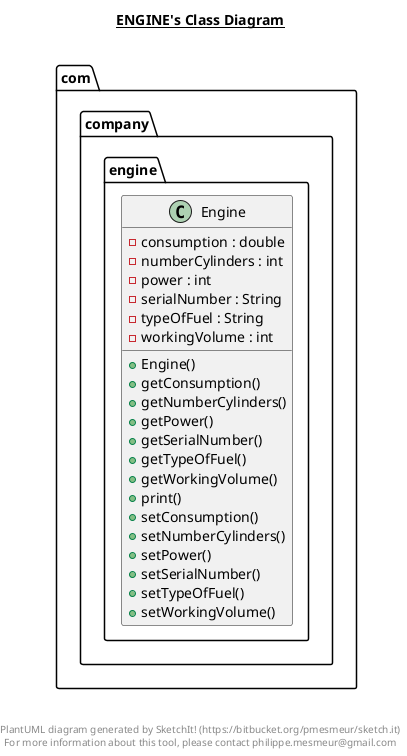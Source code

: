 @startuml

title __ENGINE's Class Diagram__\n

  namespace com.company {
    namespace engine {
      class com.company.engine.Engine {
          - consumption : double
          - numberCylinders : int
          - power : int
          - serialNumber : String
          - typeOfFuel : String
          - workingVolume : int
          + Engine()
          + getConsumption()
          + getNumberCylinders()
          + getPower()
          + getSerialNumber()
          + getTypeOfFuel()
          + getWorkingVolume()
          + print()
          + setConsumption()
          + setNumberCylinders()
          + setPower()
          + setSerialNumber()
          + setTypeOfFuel()
          + setWorkingVolume()
      }
    }
  }
  



right footer


PlantUML diagram generated by SketchIt! (https://bitbucket.org/pmesmeur/sketch.it)
For more information about this tool, please contact philippe.mesmeur@gmail.com
endfooter

@enduml

